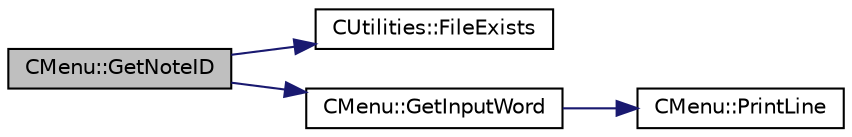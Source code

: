 digraph "CMenu::GetNoteID"
{
 // LATEX_PDF_SIZE
  edge [fontname="Helvetica",fontsize="10",labelfontname="Helvetica",labelfontsize="10"];
  node [fontname="Helvetica",fontsize="10",shape=record];
  rankdir="LR";
  Node1 [label="CMenu::GetNoteID",height=0.2,width=0.4,color="black", fillcolor="grey75", style="filled", fontcolor="black",tooltip="Asks for category and note name. Check if only right characters were input. Checks if category and na..."];
  Node1 -> Node2 [color="midnightblue",fontsize="10",style="solid",fontname="Helvetica"];
  Node2 [label="CUtilities::FileExists",height=0.2,width=0.4,color="black", fillcolor="white", style="filled",URL="$classCUtilities.html#a63f40487b633db992dfcb6e087d6a8d5",tooltip="Checks if a file (for example a note) exists."];
  Node1 -> Node3 [color="midnightblue",fontsize="10",style="solid",fontname="Helvetica"];
  Node3 [label="CMenu::GetInputWord",height=0.2,width=0.4,color="black", fillcolor="white", style="filled",URL="$classCMenu.html#a60d2e9eb6c1af0f20e68c5810dec6bea",tooltip="Prints a message and then waits until newline. Only alfanumeral char are allowed and must be one word..."];
  Node3 -> Node4 [color="midnightblue",fontsize="10",style="solid",fontname="Helvetica"];
  Node4 [label="CMenu::PrintLine",height=0.2,width=0.4,color="black", fillcolor="white", style="filled",URL="$classCMenu.html#af4b786b21df464cd12087782f7a552e3",tooltip="Prints the line in argument to stdout."];
}
